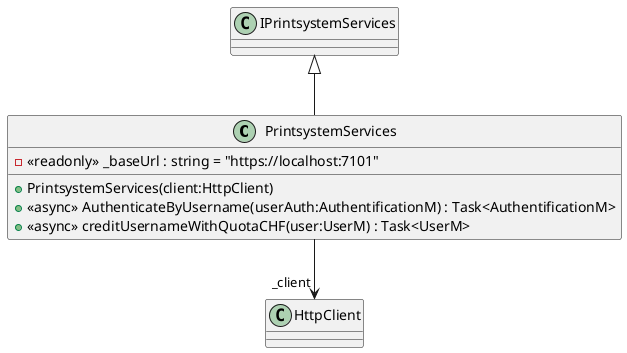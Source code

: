 @startuml
class PrintsystemServices {
    - <<readonly>> _baseUrl : string = "https://localhost:7101"
    + PrintsystemServices(client:HttpClient)
    + <<async>> AuthenticateByUsername(userAuth:AuthentificationM) : Task<AuthentificationM>
    + <<async>> creditUsernameWithQuotaCHF(user:UserM) : Task<UserM>
}
IPrintsystemServices <|-- PrintsystemServices
PrintsystemServices --> "_client" HttpClient
@enduml
